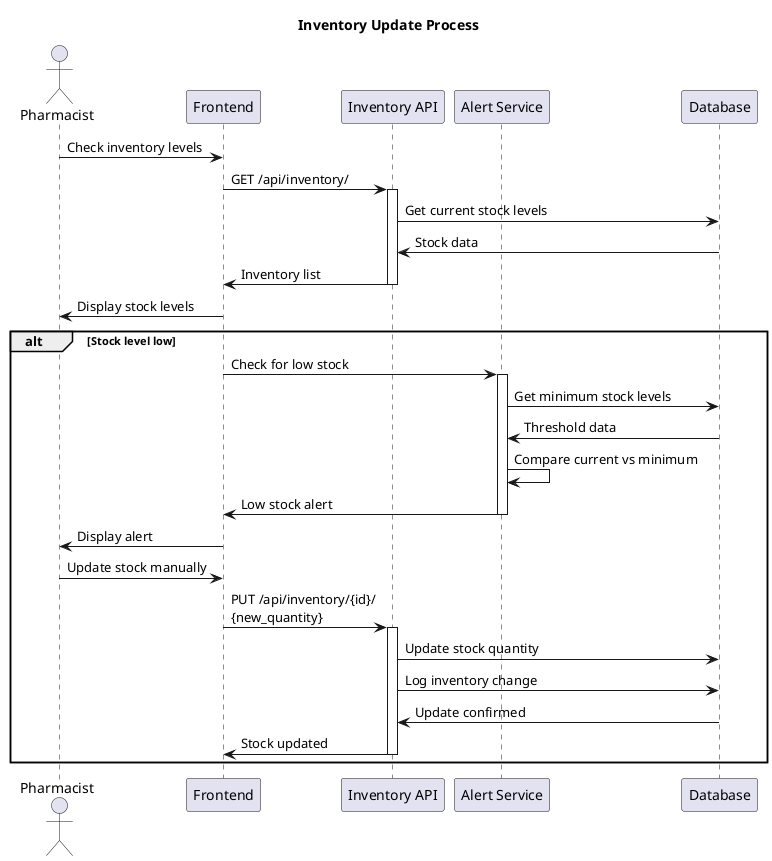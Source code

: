 @startuml Inventory Management Sequence

title Inventory Update Process

actor "Pharmacist" as Pharmacist
participant "Frontend" as Frontend
participant "Inventory API" as InventoryAPI
participant "Alert Service" as AlertService
participant "Database" as DB

Pharmacist -> Frontend: Check inventory levels
Frontend -> InventoryAPI: GET /api/inventory/

activate InventoryAPI
InventoryAPI -> DB: Get current stock levels
DB -> InventoryAPI: Stock data
InventoryAPI -> Frontend: Inventory list
deactivate InventoryAPI

Frontend -> Pharmacist: Display stock levels

alt Stock level low
  Frontend -> AlertService: Check for low stock
  activate AlertService
  AlertService -> DB: Get minimum stock levels
  DB -> AlertService: Threshold data
  AlertService -> AlertService: Compare current vs minimum
  AlertService -> Frontend: Low stock alert
  deactivate AlertService
  Frontend -> Pharmacist: Display alert
  
  Pharmacist -> Frontend: Update stock manually
  Frontend -> InventoryAPI: PUT /api/inventory/{id}/\n{new_quantity}
  
  activate InventoryAPI
  InventoryAPI -> DB: Update stock quantity
  InventoryAPI -> DB: Log inventory change
  DB -> InventoryAPI: Update confirmed
  InventoryAPI -> Frontend: Stock updated
  deactivate InventoryAPI
end

@enduml
